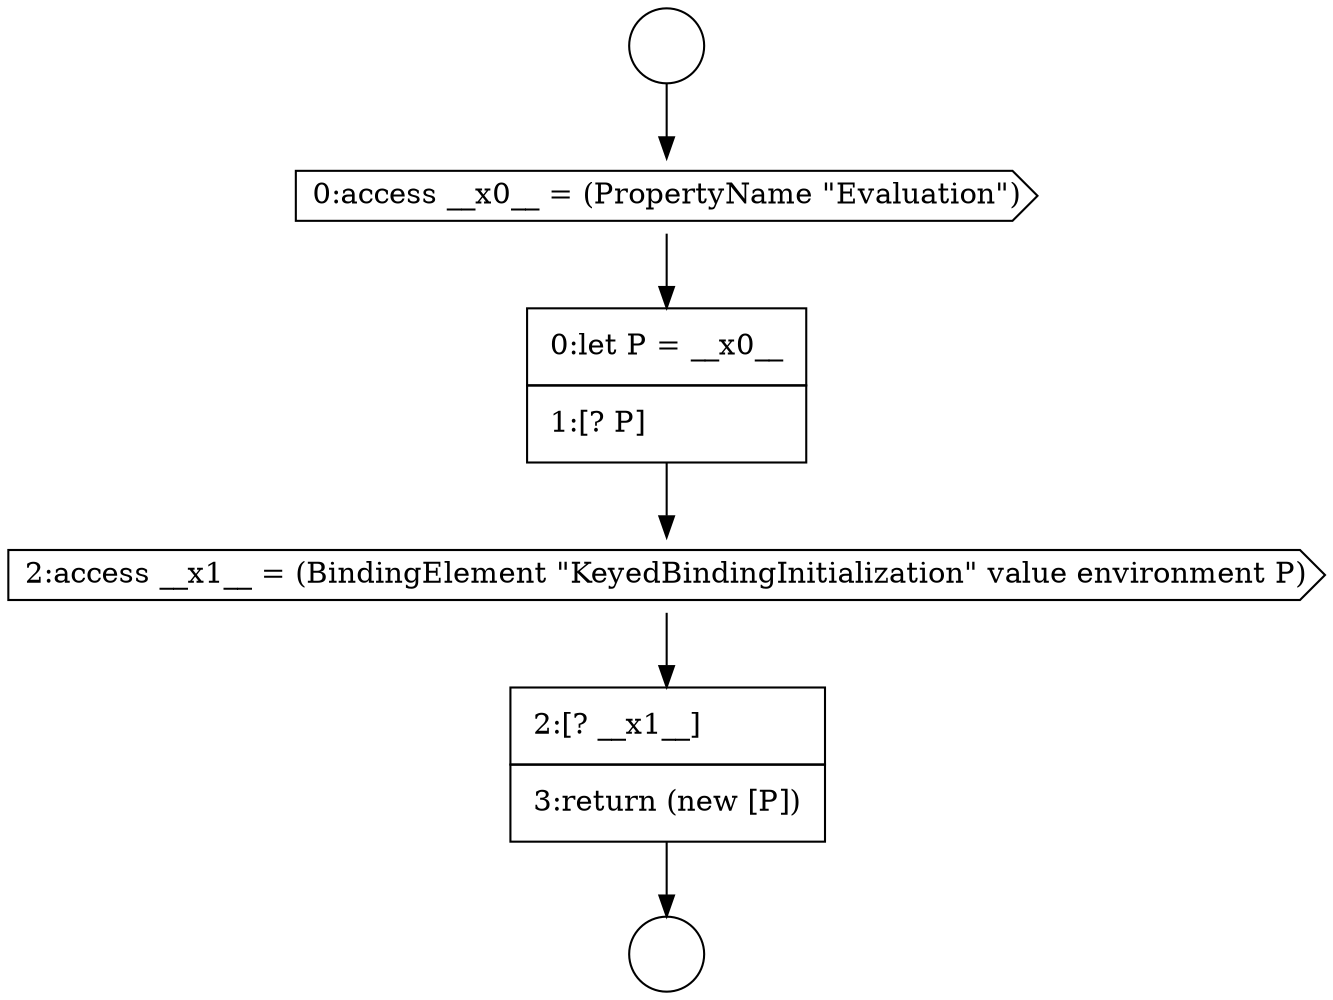 digraph {
  node6195 [shape=circle label=" " color="black" fillcolor="white" style=filled]
  node6198 [shape=cds, label=<<font color="black">2:access __x1__ = (BindingElement &quot;KeyedBindingInitialization&quot; value environment P)</font>> color="black" fillcolor="white" style=filled]
  node6199 [shape=none, margin=0, label=<<font color="black">
    <table border="0" cellborder="1" cellspacing="0" cellpadding="10">
      <tr><td align="left">2:[? __x1__]</td></tr>
      <tr><td align="left">3:return (new [P])</td></tr>
    </table>
  </font>> color="black" fillcolor="white" style=filled]
  node6194 [shape=circle label=" " color="black" fillcolor="white" style=filled]
  node6197 [shape=none, margin=0, label=<<font color="black">
    <table border="0" cellborder="1" cellspacing="0" cellpadding="10">
      <tr><td align="left">0:let P = __x0__</td></tr>
      <tr><td align="left">1:[? P]</td></tr>
    </table>
  </font>> color="black" fillcolor="white" style=filled]
  node6196 [shape=cds, label=<<font color="black">0:access __x0__ = (PropertyName &quot;Evaluation&quot;)</font>> color="black" fillcolor="white" style=filled]
  node6197 -> node6198 [ color="black"]
  node6194 -> node6196 [ color="black"]
  node6199 -> node6195 [ color="black"]
  node6196 -> node6197 [ color="black"]
  node6198 -> node6199 [ color="black"]
}

